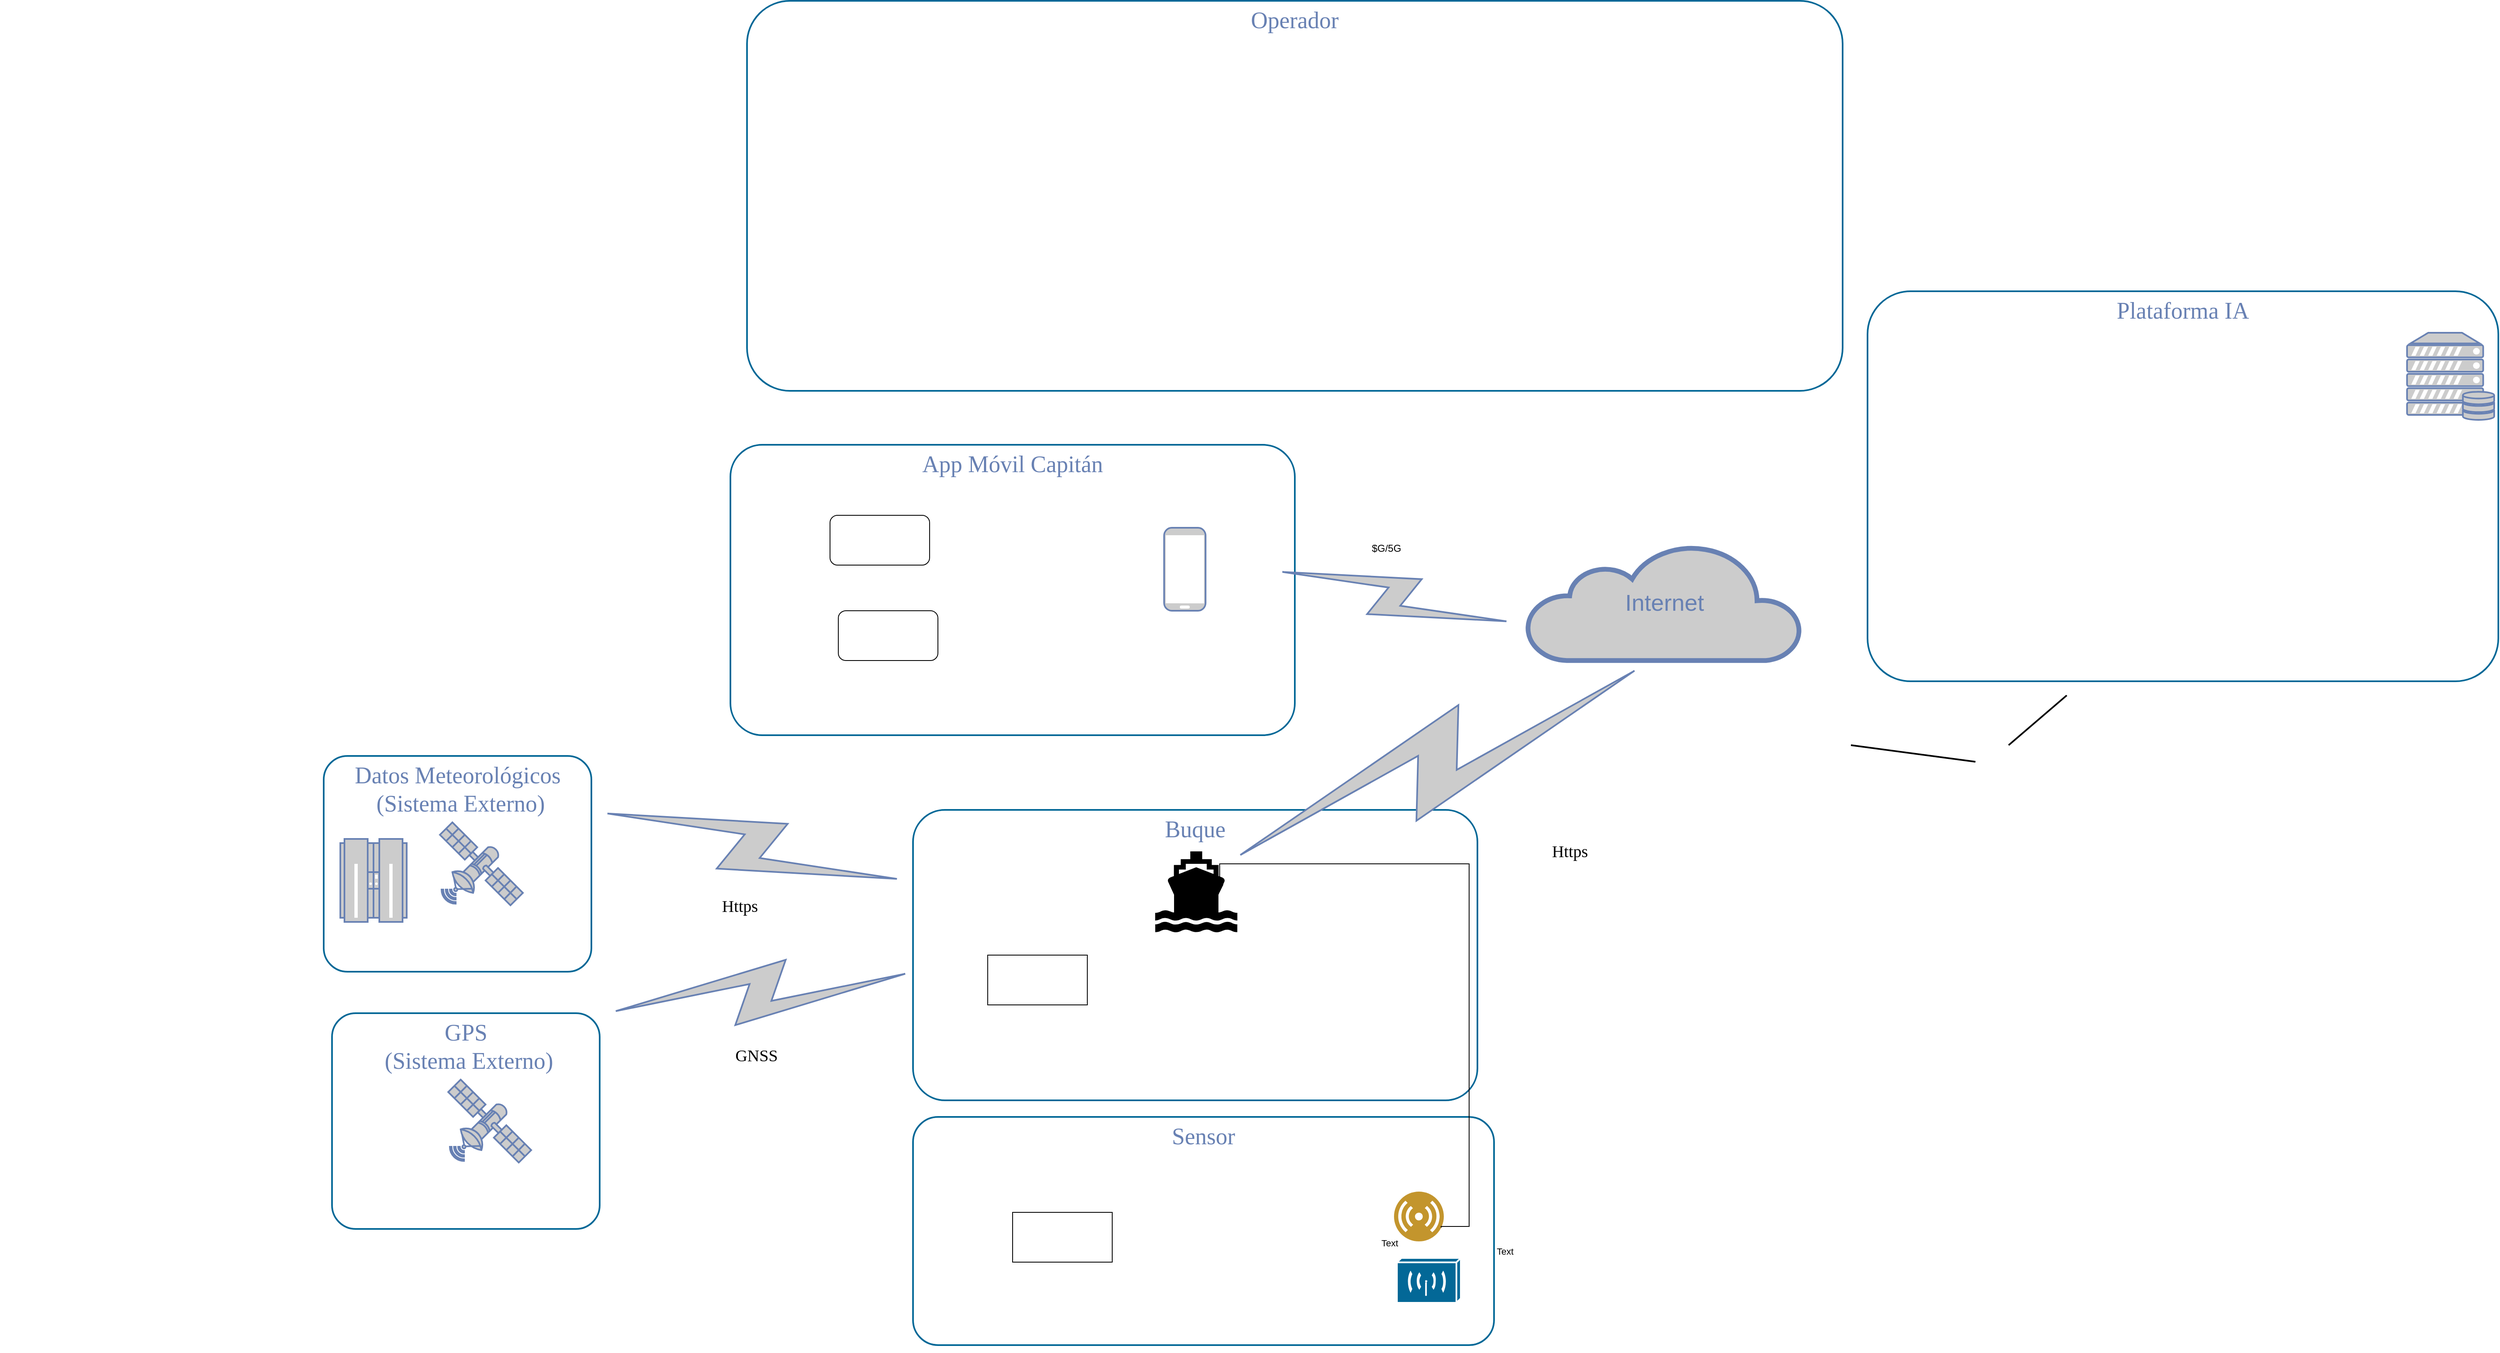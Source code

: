 <mxfile version="24.0.7" type="github">
  <diagram name="Page-1" id="bfe91b75-5d2c-26a0-9c1d-138518896778">
    <mxGraphModel dx="4276" dy="2538" grid="1" gridSize="10" guides="1" tooltips="1" connect="1" arrows="1" fold="1" page="1" pageScale="1" pageWidth="1100" pageHeight="850" background="none" math="0" shadow="0">
      <root>
        <mxCell id="0" />
        <mxCell id="1" parent="0" />
        <mxCell id="Q4sWbmhxobL_tQlkTWw1-44" value="Plataforma IA" style="rounded=1;whiteSpace=wrap;html=1;shadow=0;comic=0;strokeColor=#036897;strokeWidth=2;fillColor=none;fontFamily=Verdana;fontSize=28;fontColor=#6881B3;align=center;arcSize=11;verticalAlign=top;" vertex="1" parent="1">
          <mxGeometry x="1420" y="350" width="760" height="470" as="geometry" />
        </mxCell>
        <mxCell id="7c3789c024ecab99-55" style="edgeStyle=none;html=1;labelBackgroundColor=none;endArrow=none;endFill=0;strokeWidth=2;fontFamily=Verdana;fontSize=28;fontColor=#6881B3;" parent="1" target="7c3789c024ecab99-54" edge="1">
          <mxGeometry relative="1" as="geometry">
            <mxPoint x="1660" y="837.0" as="targetPoint" />
            <mxPoint x="1590" y="897" as="sourcePoint" />
          </mxGeometry>
        </mxCell>
        <mxCell id="7c3789c024ecab99-52" style="edgeStyle=none;html=1;labelBackgroundColor=none;endArrow=none;endFill=0;strokeWidth=2;fontFamily=Verdana;fontSize=15;fontColor=#036897;" parent="1" target="7c3789c024ecab99-8" edge="1">
          <mxGeometry relative="1" as="geometry">
            <mxPoint x="1550.0" y="917" as="targetPoint" />
            <mxPoint x="1400" y="897" as="sourcePoint" />
          </mxGeometry>
        </mxCell>
        <mxCell id="7c3789c024ecab99-77" style="edgeStyle=none;html=1;labelBackgroundColor=none;endArrow=none;endFill=0;strokeWidth=2;fontFamily=Verdana;fontSize=28;fontColor=#6881B3;" parent="1" target="7c3789c024ecab99-76" edge="1">
          <mxGeometry relative="1" as="geometry">
            <mxPoint x="1704.862" y="912" as="sourcePoint" />
          </mxGeometry>
        </mxCell>
        <mxCell id="Q4sWbmhxobL_tQlkTWw1-11" value="Buque" style="rounded=1;whiteSpace=wrap;html=1;shadow=0;comic=0;strokeColor=#036897;strokeWidth=2;fillColor=none;fontFamily=Verdana;fontSize=28;fontColor=#6881B3;align=center;arcSize=11;verticalAlign=top;" vertex="1" parent="1">
          <mxGeometry x="270" y="975" width="680" height="350" as="geometry" />
        </mxCell>
        <mxCell id="Q4sWbmhxobL_tQlkTWw1-18" value="Sensor" style="rounded=1;whiteSpace=wrap;html=1;shadow=0;comic=0;strokeColor=#036897;strokeWidth=2;fillColor=none;fontFamily=Verdana;fontSize=28;fontColor=#6881B3;align=center;arcSize=11;verticalAlign=top;" vertex="1" parent="1">
          <mxGeometry x="270" y="1345" width="700" height="275" as="geometry" />
        </mxCell>
        <mxCell id="7c3789c024ecab99-78" value="App Móvil Capitán" style="rounded=1;whiteSpace=wrap;html=1;shadow=0;comic=0;strokeColor=#036897;strokeWidth=2;fillColor=none;fontFamily=Verdana;fontSize=28;fontColor=#6881B3;align=center;arcSize=11;verticalAlign=top;" parent="1" vertex="1">
          <mxGeometry x="50" y="535" width="680" height="350" as="geometry" />
        </mxCell>
        <mxCell id="7c3789c024ecab99-11" value="" style="html=1;fillColor=#CCCCCC;strokeColor=#6881B3;gradientColor=none;gradientDirection=north;strokeWidth=2;shape=mxgraph.networks.comm_link_edge;html=1;labelBackgroundColor=none;endArrow=none;endFill=0;fontFamily=Verdana;fontSize=20;" parent="1" edge="1">
          <mxGeometry width="100" height="100" relative="1" as="geometry">
            <mxPoint x="1000" y="751" as="sourcePoint" />
            <mxPoint x="700" y="685" as="targetPoint" />
          </mxGeometry>
        </mxCell>
        <mxCell id="7c3789c024ecab99-12" value="" style="fontColor=#0066CC;verticalAlign=top;verticalLabelPosition=bottom;labelPosition=center;align=center;html=1;fillColor=#CCCCCC;strokeColor=#6881B3;gradientColor=none;gradientDirection=north;strokeWidth=2;shape=mxgraph.networks.mobile;rounded=0;shadow=0;comic=0;" parent="1" vertex="1">
          <mxGeometry x="572.5" y="635" width="50" height="100" as="geometry" />
        </mxCell>
        <mxCell id="7c3789c024ecab99-53" value="Internet" style="html=1;fillColor=#CCCCCC;strokeColor=#6881B3;gradientColor=none;gradientDirection=north;strokeWidth=2;shape=mxgraph.networks.cloud;fontColor=#6881B3;rounded=0;shadow=0;comic=0;align=center;fontSize=28;" parent="1" vertex="1">
          <mxGeometry x="1010" y="655" width="330" height="140" as="geometry" />
        </mxCell>
        <mxCell id="7c3789c024ecab99-58" value="" style="fontColor=#0066CC;verticalAlign=top;verticalLabelPosition=bottom;labelPosition=center;align=center;html=1;fillColor=#CCCCCC;strokeColor=#6881B3;gradientColor=none;gradientDirection=north;strokeWidth=2;shape=mxgraph.networks.server_storage;rounded=0;shadow=0;comic=0;" parent="1" vertex="1">
          <mxGeometry x="2070" y="400" width="105" height="105" as="geometry" />
        </mxCell>
        <mxCell id="Q4sWbmhxobL_tQlkTWw1-6" value="$G/5G" style="text;html=1;align=center;verticalAlign=middle;resizable=0;points=[];autosize=1;strokeColor=none;fillColor=none;" vertex="1" parent="1">
          <mxGeometry x="810" y="645" width="60" height="30" as="geometry" />
        </mxCell>
        <mxCell id="Q4sWbmhxobL_tQlkTWw1-7" value="" style="rounded=1;whiteSpace=wrap;html=1;" vertex="1" parent="1">
          <mxGeometry x="170" y="620" width="120" height="60" as="geometry" />
        </mxCell>
        <mxCell id="Q4sWbmhxobL_tQlkTWw1-8" value="" style="rounded=1;whiteSpace=wrap;html=1;" vertex="1" parent="1">
          <mxGeometry x="180" y="735" width="120" height="60" as="geometry" />
        </mxCell>
        <mxCell id="Q4sWbmhxobL_tQlkTWw1-9" value="" style="shape=mxgraph.signs.transportation.ship_2;html=1;pointerEvents=1;fillColor=#000000;strokeColor=none;verticalLabelPosition=bottom;verticalAlign=top;align=center;" vertex="1" parent="1">
          <mxGeometry x="561.75" y="1025" width="99" height="98" as="geometry" />
        </mxCell>
        <mxCell id="Q4sWbmhxobL_tQlkTWw1-10" value="Https" style="html=1;fillColor=#CCCCCC;strokeColor=#6881B3;gradientColor=none;gradientDirection=north;strokeWidth=2;shape=mxgraph.networks.comm_link_edge;html=1;labelBackgroundColor=none;endArrow=none;endFill=0;fontFamily=Verdana;fontSize=20;entryX=0.77;entryY=0.17;entryDx=0;entryDy=0;entryPerimeter=0;" edge="1" parent="1" source="7c3789c024ecab99-53" target="Q4sWbmhxobL_tQlkTWw1-9">
          <mxGeometry x="-0.42" y="-73" width="100" height="100" relative="1" as="geometry">
            <mxPoint x="1110" y="1021" as="sourcePoint" />
            <mxPoint x="880" y="1074" as="targetPoint" />
            <Array as="points">
              <mxPoint x="1120" y="1135" />
            </Array>
            <mxPoint y="-1" as="offset" />
          </mxGeometry>
        </mxCell>
        <mxCell id="Q4sWbmhxobL_tQlkTWw1-12" value="" style="image;aspect=fixed;perimeter=ellipsePerimeter;html=1;align=center;shadow=0;dashed=0;fontColor=#4277BB;labelBackgroundColor=default;fontSize=12;spacingTop=3;image=img/lib/ibm/users/sensor.svg;" vertex="1" parent="1">
          <mxGeometry x="849.5" y="1435" width="60" height="60" as="geometry" />
        </mxCell>
        <mxCell id="Q4sWbmhxobL_tQlkTWw1-21" style="edgeStyle=orthogonalEdgeStyle;rounded=0;orthogonalLoop=1;jettySize=auto;html=1;exitX=1;exitY=0.75;exitDx=0;exitDy=0;entryX=0.785;entryY=0.5;entryDx=0;entryDy=0;entryPerimeter=0;" edge="1" parent="1" source="Q4sWbmhxobL_tQlkTWw1-12" target="Q4sWbmhxobL_tQlkTWw1-9">
          <mxGeometry relative="1" as="geometry">
            <mxPoint x="950" y="1310" as="targetPoint" />
            <Array as="points">
              <mxPoint x="940" y="1477" />
              <mxPoint x="940" y="1040" />
              <mxPoint x="640" y="1040" />
            </Array>
          </mxGeometry>
        </mxCell>
        <mxCell id="Q4sWbmhxobL_tQlkTWw1-30" value="" style="group" vertex="1" connectable="0" parent="1">
          <mxGeometry x="-430" y="1220" width="322.5" height="260" as="geometry" />
        </mxCell>
        <mxCell id="Q4sWbmhxobL_tQlkTWw1-31" value="&lt;div&gt;GPS&lt;/div&gt;&lt;div&gt;&amp;nbsp;(Sistema Externo)&lt;/div&gt;" style="rounded=1;whiteSpace=wrap;html=1;shadow=0;comic=0;strokeColor=#036897;strokeWidth=2;fillColor=none;fontFamily=Verdana;fontSize=28;fontColor=#6881B3;align=center;arcSize=11;verticalAlign=top;" vertex="1" parent="Q4sWbmhxobL_tQlkTWw1-30">
          <mxGeometry width="322.5" height="260" as="geometry" />
        </mxCell>
        <mxCell id="Q4sWbmhxobL_tQlkTWw1-32" value="" style="fontColor=#0066CC;verticalAlign=top;verticalLabelPosition=bottom;labelPosition=center;align=center;html=1;outlineConnect=0;fillColor=#CCCCCC;strokeColor=#6881B3;gradientColor=none;gradientDirection=north;strokeWidth=2;shape=mxgraph.networks.satellite;" vertex="1" parent="Q4sWbmhxobL_tQlkTWw1-30">
          <mxGeometry x="140" y="80" width="100" height="100" as="geometry" />
        </mxCell>
        <mxCell id="Q4sWbmhxobL_tQlkTWw1-33" value="GNSS" style="html=1;fillColor=#CCCCCC;strokeColor=#6881B3;gradientColor=none;gradientDirection=north;strokeWidth=2;shape=mxgraph.networks.comm_link_edge;html=1;labelBackgroundColor=none;endArrow=none;endFill=0;fontFamily=Verdana;fontSize=20;entryX=1;entryY=0;entryDx=0;entryDy=0;" edge="1" parent="1" target="Q4sWbmhxobL_tQlkTWw1-31">
          <mxGeometry x="0.808" width="100" height="100" relative="1" as="geometry">
            <mxPoint x="280" y="1170" as="sourcePoint" />
            <mxPoint x="1060" y="1525" as="targetPoint" />
            <Array as="points">
              <mxPoint x="1040" y="1525" />
            </Array>
            <mxPoint as="offset" />
          </mxGeometry>
        </mxCell>
        <mxCell id="Q4sWbmhxobL_tQlkTWw1-34" value="Text" style="edgeLabel;html=1;align=center;verticalAlign=middle;resizable=0;points=[];" vertex="1" connectable="0" parent="Q4sWbmhxobL_tQlkTWw1-33">
          <mxGeometry x="0.023" y="23" relative="1" as="geometry">
            <mxPoint x="1" as="offset" />
          </mxGeometry>
        </mxCell>
        <mxCell id="Q4sWbmhxobL_tQlkTWw1-39" value="Text" style="edgeLabel;html=1;align=center;verticalAlign=middle;resizable=0;points=[];" vertex="1" connectable="0" parent="Q4sWbmhxobL_tQlkTWw1-33">
          <mxGeometry x="-0.113" y="-4" relative="1" as="geometry">
            <mxPoint x="-1" y="1" as="offset" />
          </mxGeometry>
        </mxCell>
        <mxCell id="Q4sWbmhxobL_tQlkTWw1-41" value="" style="shape=mxgraph.cisco.wireless.wireless_transport;html=1;pointerEvents=1;dashed=0;fillColor=#036897;strokeColor=#ffffff;strokeWidth=2;verticalLabelPosition=bottom;verticalAlign=top;align=center;outlineConnect=0;" vertex="1" parent="1">
          <mxGeometry x="853" y="1515" width="77" height="54" as="geometry" />
        </mxCell>
        <mxCell id="Q4sWbmhxobL_tQlkTWw1-46" value="Operador" style="rounded=1;whiteSpace=wrap;html=1;shadow=0;comic=0;strokeColor=#036897;strokeWidth=2;fillColor=none;fontFamily=Verdana;fontSize=28;fontColor=#6881B3;align=center;arcSize=11;verticalAlign=top;" vertex="1" parent="1">
          <mxGeometry x="70" width="1320" height="470" as="geometry" />
        </mxCell>
        <mxCell id="Q4sWbmhxobL_tQlkTWw1-49" value="" style="group" vertex="1" connectable="0" parent="1">
          <mxGeometry x="-830" y="910" width="712.5" height="260" as="geometry" />
        </mxCell>
        <mxCell id="Q4sWbmhxobL_tQlkTWw1-29" value="" style="group" vertex="1" connectable="0" parent="Q4sWbmhxobL_tQlkTWw1-49">
          <mxGeometry x="390" width="322.5" height="260" as="geometry" />
        </mxCell>
        <mxCell id="Q4sWbmhxobL_tQlkTWw1-24" value="&lt;div&gt;Datos Meteorológicos&lt;/div&gt;&lt;div&gt;&amp;nbsp;(Sistema Externo)&lt;/div&gt;" style="rounded=1;whiteSpace=wrap;html=1;shadow=0;comic=0;strokeColor=#036897;strokeWidth=2;fillColor=none;fontFamily=Verdana;fontSize=28;fontColor=#6881B3;align=center;arcSize=11;verticalAlign=top;" vertex="1" parent="Q4sWbmhxobL_tQlkTWw1-29">
          <mxGeometry width="322.5" height="260" as="geometry" />
        </mxCell>
        <mxCell id="Q4sWbmhxobL_tQlkTWw1-25" value="" style="fontColor=#0066CC;verticalAlign=top;verticalLabelPosition=bottom;labelPosition=center;align=center;html=1;outlineConnect=0;fillColor=#CCCCCC;strokeColor=#6881B3;gradientColor=none;gradientDirection=north;strokeWidth=2;shape=mxgraph.networks.satellite;" vertex="1" parent="Q4sWbmhxobL_tQlkTWw1-29">
          <mxGeometry x="140" y="80" width="100" height="100" as="geometry" />
        </mxCell>
        <mxCell id="Q4sWbmhxobL_tQlkTWw1-28" value="" style="fontColor=#0066CC;verticalAlign=top;verticalLabelPosition=bottom;labelPosition=center;align=center;html=1;outlineConnect=0;fillColor=#CCCCCC;strokeColor=#6881B3;gradientColor=none;gradientDirection=north;strokeWidth=2;shape=mxgraph.networks.mainframe;" vertex="1" parent="Q4sWbmhxobL_tQlkTWw1-29">
          <mxGeometry x="20" y="100" width="80" height="100" as="geometry" />
        </mxCell>
        <mxCell id="Q4sWbmhxobL_tQlkTWw1-43" value="Https" style="html=1;fillColor=#CCCCCC;strokeColor=#6881B3;gradientColor=none;gradientDirection=north;strokeWidth=2;shape=mxgraph.networks.comm_link_edge;html=1;labelBackgroundColor=none;endArrow=none;endFill=0;fontFamily=Verdana;fontSize=20;exitX=1;exitY=0.25;exitDx=0;exitDy=0;entryX=0;entryY=0.25;entryDx=0;entryDy=0;" edge="1" parent="1" source="Q4sWbmhxobL_tQlkTWw1-24" target="Q4sWbmhxobL_tQlkTWw1-11">
          <mxGeometry x="0.478" y="18" width="100" height="100" relative="1" as="geometry">
            <mxPoint x="-224" y="840" as="sourcePoint" />
            <mxPoint x="-510" y="1119" as="targetPoint" />
            <Array as="points">
              <mxPoint x="-270" y="1180" />
            </Array>
            <mxPoint x="1" as="offset" />
          </mxGeometry>
        </mxCell>
        <mxCell id="Q4sWbmhxobL_tQlkTWw1-54" style="edgeStyle=orthogonalEdgeStyle;rounded=0;orthogonalLoop=1;jettySize=auto;html=1;exitX=0.5;exitY=1;exitDx=0;exitDy=0;" edge="1" parent="1" source="Q4sWbmhxobL_tQlkTWw1-18" target="Q4sWbmhxobL_tQlkTWw1-18">
          <mxGeometry relative="1" as="geometry" />
        </mxCell>
        <mxCell id="Q4sWbmhxobL_tQlkTWw1-55" value="" style="rounded=1;whiteSpace=wrap;html=1;arcSize=0;" vertex="1" parent="1">
          <mxGeometry x="360" y="1150" width="120" height="60" as="geometry" />
        </mxCell>
        <mxCell id="Q4sWbmhxobL_tQlkTWw1-57" value="" style="rounded=1;whiteSpace=wrap;html=1;arcSize=0;" vertex="1" parent="1">
          <mxGeometry x="390" y="1460" width="120" height="60" as="geometry" />
        </mxCell>
      </root>
    </mxGraphModel>
  </diagram>
</mxfile>

